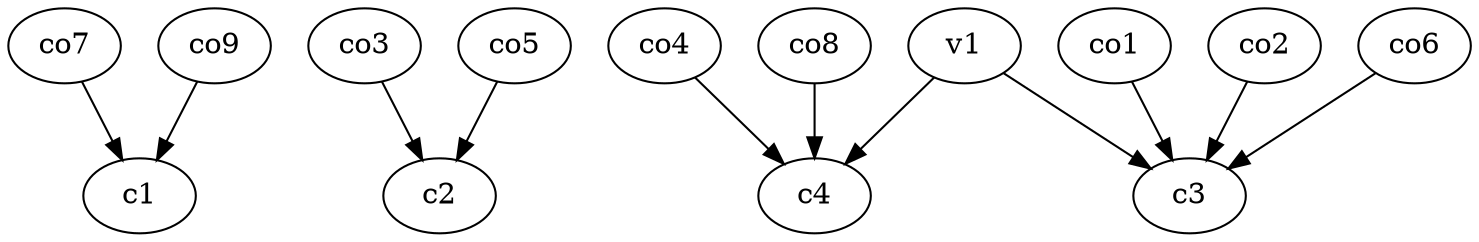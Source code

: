strict digraph  {
c1;
c2;
c3;
c4;
v1;
co1;
co2;
co3;
co4;
co5;
co6;
co7;
co8;
co9;
v1 -> c3  [weight=1];
v1 -> c4  [weight=1];
co1 -> c3  [weight=1];
co2 -> c3  [weight=1];
co3 -> c2  [weight=1];
co4 -> c4  [weight=1];
co5 -> c2  [weight=1];
co6 -> c3  [weight=1];
co7 -> c1  [weight=1];
co8 -> c4  [weight=1];
co9 -> c1  [weight=1];
}
